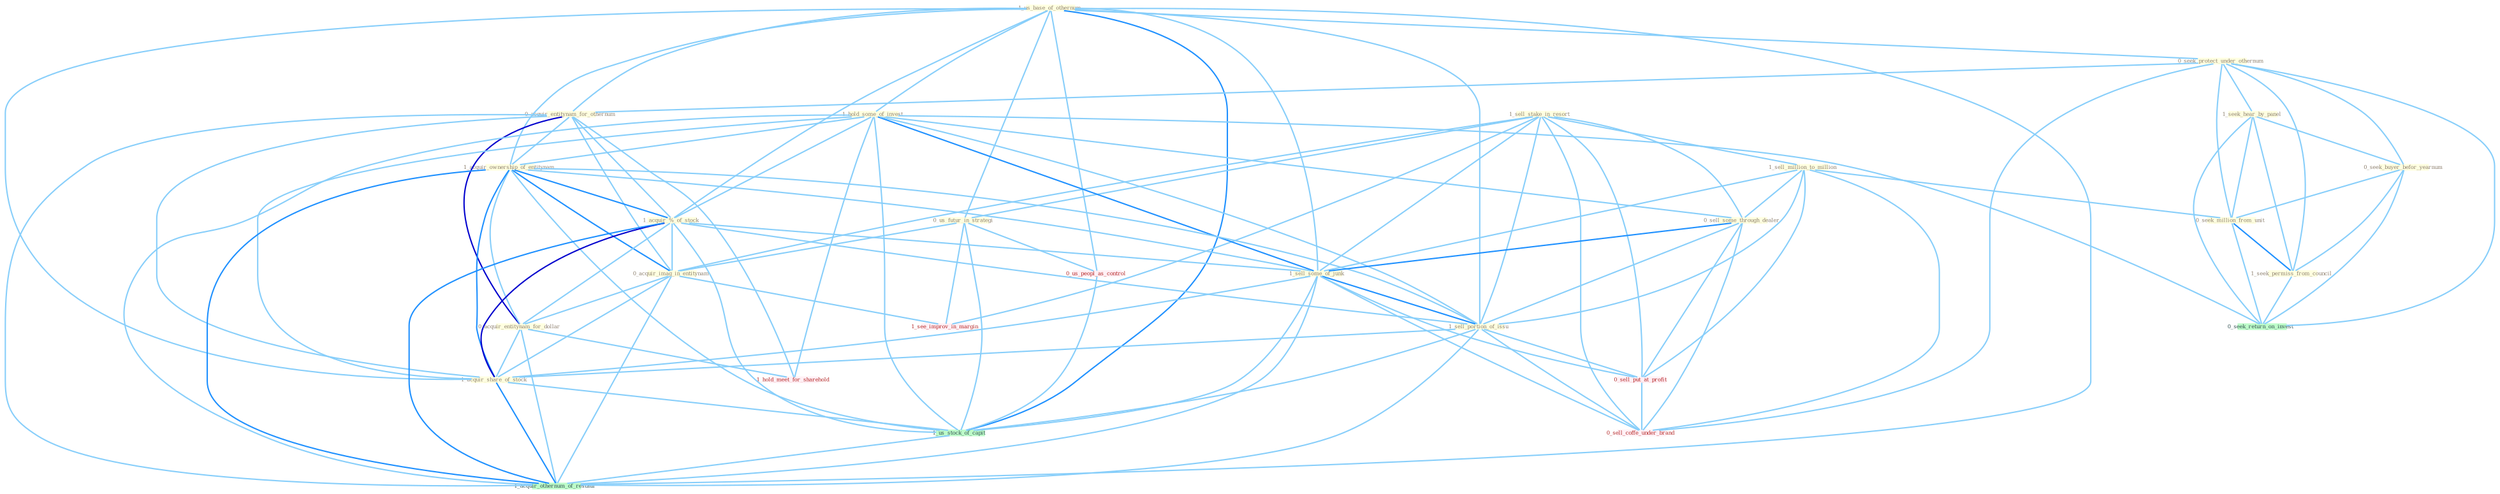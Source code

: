 Graph G{ 
    node
    [shape=polygon,style=filled,width=.5,height=.06,color="#BDFCC9",fixedsize=true,fontsize=4,
    fontcolor="#2f4f4f"];
    {node
    [color="#ffffe0", fontcolor="#8b7d6b"] "1_us_base_of_othernum " "1_sell_stake_in_resort " "0_seek_protect_under_othernum " "0_acquir_entitynam_for_othernum " "1_seek_hear_by_panel " "0_seek_buyer_befor_yearnum " "1_hold_some_of_invest " "1_acquir_ownership_of_entitynam " "0_us_futur_in_strategi " "1_sell_million_to_million " "0_seek_million_from_unit " "1_seek_permiss_from_council " "1_acquir_%_of_stock " "0_acquir_imag_in_entitynam " "0_sell_some_through_dealer " "1_sell_some_of_junk " "0_acquir_entitynam_for_dollar " "1_sell_portion_of_issu " "1_acquir_share_of_stock "}
{node [color="#fff0f5", fontcolor="#b22222"] "0_us_peopl_as_control " "0_sell_put_at_profit " "1_see_improv_in_margin " "0_sell_coffe_under_brand " "1_hold_meet_for_sharehold "}
edge [color="#B0E2FF"];

	"1_us_base_of_othernum " -- "0_seek_protect_under_othernum " [w="1", color="#87cefa" ];
	"1_us_base_of_othernum " -- "0_acquir_entitynam_for_othernum " [w="1", color="#87cefa" ];
	"1_us_base_of_othernum " -- "1_hold_some_of_invest " [w="1", color="#87cefa" ];
	"1_us_base_of_othernum " -- "1_acquir_ownership_of_entitynam " [w="1", color="#87cefa" ];
	"1_us_base_of_othernum " -- "0_us_futur_in_strategi " [w="1", color="#87cefa" ];
	"1_us_base_of_othernum " -- "1_acquir_%_of_stock " [w="1", color="#87cefa" ];
	"1_us_base_of_othernum " -- "1_sell_some_of_junk " [w="1", color="#87cefa" ];
	"1_us_base_of_othernum " -- "1_sell_portion_of_issu " [w="1", color="#87cefa" ];
	"1_us_base_of_othernum " -- "1_acquir_share_of_stock " [w="1", color="#87cefa" ];
	"1_us_base_of_othernum " -- "0_us_peopl_as_control " [w="1", color="#87cefa" ];
	"1_us_base_of_othernum " -- "1_us_stock_of_capit " [w="2", color="#1e90ff" , len=0.8];
	"1_us_base_of_othernum " -- "1_acquir_othernum_of_restaur " [w="1", color="#87cefa" ];
	"1_sell_stake_in_resort " -- "0_us_futur_in_strategi " [w="1", color="#87cefa" ];
	"1_sell_stake_in_resort " -- "1_sell_million_to_million " [w="1", color="#87cefa" ];
	"1_sell_stake_in_resort " -- "0_acquir_imag_in_entitynam " [w="1", color="#87cefa" ];
	"1_sell_stake_in_resort " -- "0_sell_some_through_dealer " [w="1", color="#87cefa" ];
	"1_sell_stake_in_resort " -- "1_sell_some_of_junk " [w="1", color="#87cefa" ];
	"1_sell_stake_in_resort " -- "1_sell_portion_of_issu " [w="1", color="#87cefa" ];
	"1_sell_stake_in_resort " -- "0_sell_put_at_profit " [w="1", color="#87cefa" ];
	"1_sell_stake_in_resort " -- "1_see_improv_in_margin " [w="1", color="#87cefa" ];
	"1_sell_stake_in_resort " -- "0_sell_coffe_under_brand " [w="1", color="#87cefa" ];
	"0_seek_protect_under_othernum " -- "0_acquir_entitynam_for_othernum " [w="1", color="#87cefa" ];
	"0_seek_protect_under_othernum " -- "1_seek_hear_by_panel " [w="1", color="#87cefa" ];
	"0_seek_protect_under_othernum " -- "0_seek_buyer_befor_yearnum " [w="1", color="#87cefa" ];
	"0_seek_protect_under_othernum " -- "0_seek_million_from_unit " [w="1", color="#87cefa" ];
	"0_seek_protect_under_othernum " -- "1_seek_permiss_from_council " [w="1", color="#87cefa" ];
	"0_seek_protect_under_othernum " -- "0_seek_return_on_invest " [w="1", color="#87cefa" ];
	"0_seek_protect_under_othernum " -- "0_sell_coffe_under_brand " [w="1", color="#87cefa" ];
	"0_acquir_entitynam_for_othernum " -- "1_acquir_ownership_of_entitynam " [w="1", color="#87cefa" ];
	"0_acquir_entitynam_for_othernum " -- "1_acquir_%_of_stock " [w="1", color="#87cefa" ];
	"0_acquir_entitynam_for_othernum " -- "0_acquir_imag_in_entitynam " [w="1", color="#87cefa" ];
	"0_acquir_entitynam_for_othernum " -- "0_acquir_entitynam_for_dollar " [w="3", color="#0000cd" , len=0.6];
	"0_acquir_entitynam_for_othernum " -- "1_acquir_share_of_stock " [w="1", color="#87cefa" ];
	"0_acquir_entitynam_for_othernum " -- "1_hold_meet_for_sharehold " [w="1", color="#87cefa" ];
	"0_acquir_entitynam_for_othernum " -- "1_acquir_othernum_of_restaur " [w="1", color="#87cefa" ];
	"1_seek_hear_by_panel " -- "0_seek_buyer_befor_yearnum " [w="1", color="#87cefa" ];
	"1_seek_hear_by_panel " -- "0_seek_million_from_unit " [w="1", color="#87cefa" ];
	"1_seek_hear_by_panel " -- "1_seek_permiss_from_council " [w="1", color="#87cefa" ];
	"1_seek_hear_by_panel " -- "0_seek_return_on_invest " [w="1", color="#87cefa" ];
	"0_seek_buyer_befor_yearnum " -- "0_seek_million_from_unit " [w="1", color="#87cefa" ];
	"0_seek_buyer_befor_yearnum " -- "1_seek_permiss_from_council " [w="1", color="#87cefa" ];
	"0_seek_buyer_befor_yearnum " -- "0_seek_return_on_invest " [w="1", color="#87cefa" ];
	"1_hold_some_of_invest " -- "1_acquir_ownership_of_entitynam " [w="1", color="#87cefa" ];
	"1_hold_some_of_invest " -- "1_acquir_%_of_stock " [w="1", color="#87cefa" ];
	"1_hold_some_of_invest " -- "0_sell_some_through_dealer " [w="1", color="#87cefa" ];
	"1_hold_some_of_invest " -- "1_sell_some_of_junk " [w="2", color="#1e90ff" , len=0.8];
	"1_hold_some_of_invest " -- "1_sell_portion_of_issu " [w="1", color="#87cefa" ];
	"1_hold_some_of_invest " -- "1_acquir_share_of_stock " [w="1", color="#87cefa" ];
	"1_hold_some_of_invest " -- "0_seek_return_on_invest " [w="1", color="#87cefa" ];
	"1_hold_some_of_invest " -- "1_us_stock_of_capit " [w="1", color="#87cefa" ];
	"1_hold_some_of_invest " -- "1_hold_meet_for_sharehold " [w="1", color="#87cefa" ];
	"1_hold_some_of_invest " -- "1_acquir_othernum_of_restaur " [w="1", color="#87cefa" ];
	"1_acquir_ownership_of_entitynam " -- "1_acquir_%_of_stock " [w="2", color="#1e90ff" , len=0.8];
	"1_acquir_ownership_of_entitynam " -- "0_acquir_imag_in_entitynam " [w="2", color="#1e90ff" , len=0.8];
	"1_acquir_ownership_of_entitynam " -- "1_sell_some_of_junk " [w="1", color="#87cefa" ];
	"1_acquir_ownership_of_entitynam " -- "0_acquir_entitynam_for_dollar " [w="1", color="#87cefa" ];
	"1_acquir_ownership_of_entitynam " -- "1_sell_portion_of_issu " [w="1", color="#87cefa" ];
	"1_acquir_ownership_of_entitynam " -- "1_acquir_share_of_stock " [w="2", color="#1e90ff" , len=0.8];
	"1_acquir_ownership_of_entitynam " -- "1_us_stock_of_capit " [w="1", color="#87cefa" ];
	"1_acquir_ownership_of_entitynam " -- "1_acquir_othernum_of_restaur " [w="2", color="#1e90ff" , len=0.8];
	"0_us_futur_in_strategi " -- "0_acquir_imag_in_entitynam " [w="1", color="#87cefa" ];
	"0_us_futur_in_strategi " -- "0_us_peopl_as_control " [w="1", color="#87cefa" ];
	"0_us_futur_in_strategi " -- "1_us_stock_of_capit " [w="1", color="#87cefa" ];
	"0_us_futur_in_strategi " -- "1_see_improv_in_margin " [w="1", color="#87cefa" ];
	"1_sell_million_to_million " -- "0_seek_million_from_unit " [w="1", color="#87cefa" ];
	"1_sell_million_to_million " -- "0_sell_some_through_dealer " [w="1", color="#87cefa" ];
	"1_sell_million_to_million " -- "1_sell_some_of_junk " [w="1", color="#87cefa" ];
	"1_sell_million_to_million " -- "1_sell_portion_of_issu " [w="1", color="#87cefa" ];
	"1_sell_million_to_million " -- "0_sell_put_at_profit " [w="1", color="#87cefa" ];
	"1_sell_million_to_million " -- "0_sell_coffe_under_brand " [w="1", color="#87cefa" ];
	"0_seek_million_from_unit " -- "1_seek_permiss_from_council " [w="2", color="#1e90ff" , len=0.8];
	"0_seek_million_from_unit " -- "0_seek_return_on_invest " [w="1", color="#87cefa" ];
	"1_seek_permiss_from_council " -- "0_seek_return_on_invest " [w="1", color="#87cefa" ];
	"1_acquir_%_of_stock " -- "0_acquir_imag_in_entitynam " [w="1", color="#87cefa" ];
	"1_acquir_%_of_stock " -- "1_sell_some_of_junk " [w="1", color="#87cefa" ];
	"1_acquir_%_of_stock " -- "0_acquir_entitynam_for_dollar " [w="1", color="#87cefa" ];
	"1_acquir_%_of_stock " -- "1_sell_portion_of_issu " [w="1", color="#87cefa" ];
	"1_acquir_%_of_stock " -- "1_acquir_share_of_stock " [w="3", color="#0000cd" , len=0.6];
	"1_acquir_%_of_stock " -- "1_us_stock_of_capit " [w="1", color="#87cefa" ];
	"1_acquir_%_of_stock " -- "1_acquir_othernum_of_restaur " [w="2", color="#1e90ff" , len=0.8];
	"0_acquir_imag_in_entitynam " -- "0_acquir_entitynam_for_dollar " [w="1", color="#87cefa" ];
	"0_acquir_imag_in_entitynam " -- "1_acquir_share_of_stock " [w="1", color="#87cefa" ];
	"0_acquir_imag_in_entitynam " -- "1_see_improv_in_margin " [w="1", color="#87cefa" ];
	"0_acquir_imag_in_entitynam " -- "1_acquir_othernum_of_restaur " [w="1", color="#87cefa" ];
	"0_sell_some_through_dealer " -- "1_sell_some_of_junk " [w="2", color="#1e90ff" , len=0.8];
	"0_sell_some_through_dealer " -- "1_sell_portion_of_issu " [w="1", color="#87cefa" ];
	"0_sell_some_through_dealer " -- "0_sell_put_at_profit " [w="1", color="#87cefa" ];
	"0_sell_some_through_dealer " -- "0_sell_coffe_under_brand " [w="1", color="#87cefa" ];
	"1_sell_some_of_junk " -- "1_sell_portion_of_issu " [w="2", color="#1e90ff" , len=0.8];
	"1_sell_some_of_junk " -- "1_acquir_share_of_stock " [w="1", color="#87cefa" ];
	"1_sell_some_of_junk " -- "0_sell_put_at_profit " [w="1", color="#87cefa" ];
	"1_sell_some_of_junk " -- "1_us_stock_of_capit " [w="1", color="#87cefa" ];
	"1_sell_some_of_junk " -- "0_sell_coffe_under_brand " [w="1", color="#87cefa" ];
	"1_sell_some_of_junk " -- "1_acquir_othernum_of_restaur " [w="1", color="#87cefa" ];
	"0_acquir_entitynam_for_dollar " -- "1_acquir_share_of_stock " [w="1", color="#87cefa" ];
	"0_acquir_entitynam_for_dollar " -- "1_hold_meet_for_sharehold " [w="1", color="#87cefa" ];
	"0_acquir_entitynam_for_dollar " -- "1_acquir_othernum_of_restaur " [w="1", color="#87cefa" ];
	"1_sell_portion_of_issu " -- "1_acquir_share_of_stock " [w="1", color="#87cefa" ];
	"1_sell_portion_of_issu " -- "0_sell_put_at_profit " [w="1", color="#87cefa" ];
	"1_sell_portion_of_issu " -- "1_us_stock_of_capit " [w="1", color="#87cefa" ];
	"1_sell_portion_of_issu " -- "0_sell_coffe_under_brand " [w="1", color="#87cefa" ];
	"1_sell_portion_of_issu " -- "1_acquir_othernum_of_restaur " [w="1", color="#87cefa" ];
	"1_acquir_share_of_stock " -- "1_us_stock_of_capit " [w="1", color="#87cefa" ];
	"1_acquir_share_of_stock " -- "1_acquir_othernum_of_restaur " [w="2", color="#1e90ff" , len=0.8];
	"0_us_peopl_as_control " -- "1_us_stock_of_capit " [w="1", color="#87cefa" ];
	"0_sell_put_at_profit " -- "0_sell_coffe_under_brand " [w="1", color="#87cefa" ];
	"1_us_stock_of_capit " -- "1_acquir_othernum_of_restaur " [w="1", color="#87cefa" ];
}